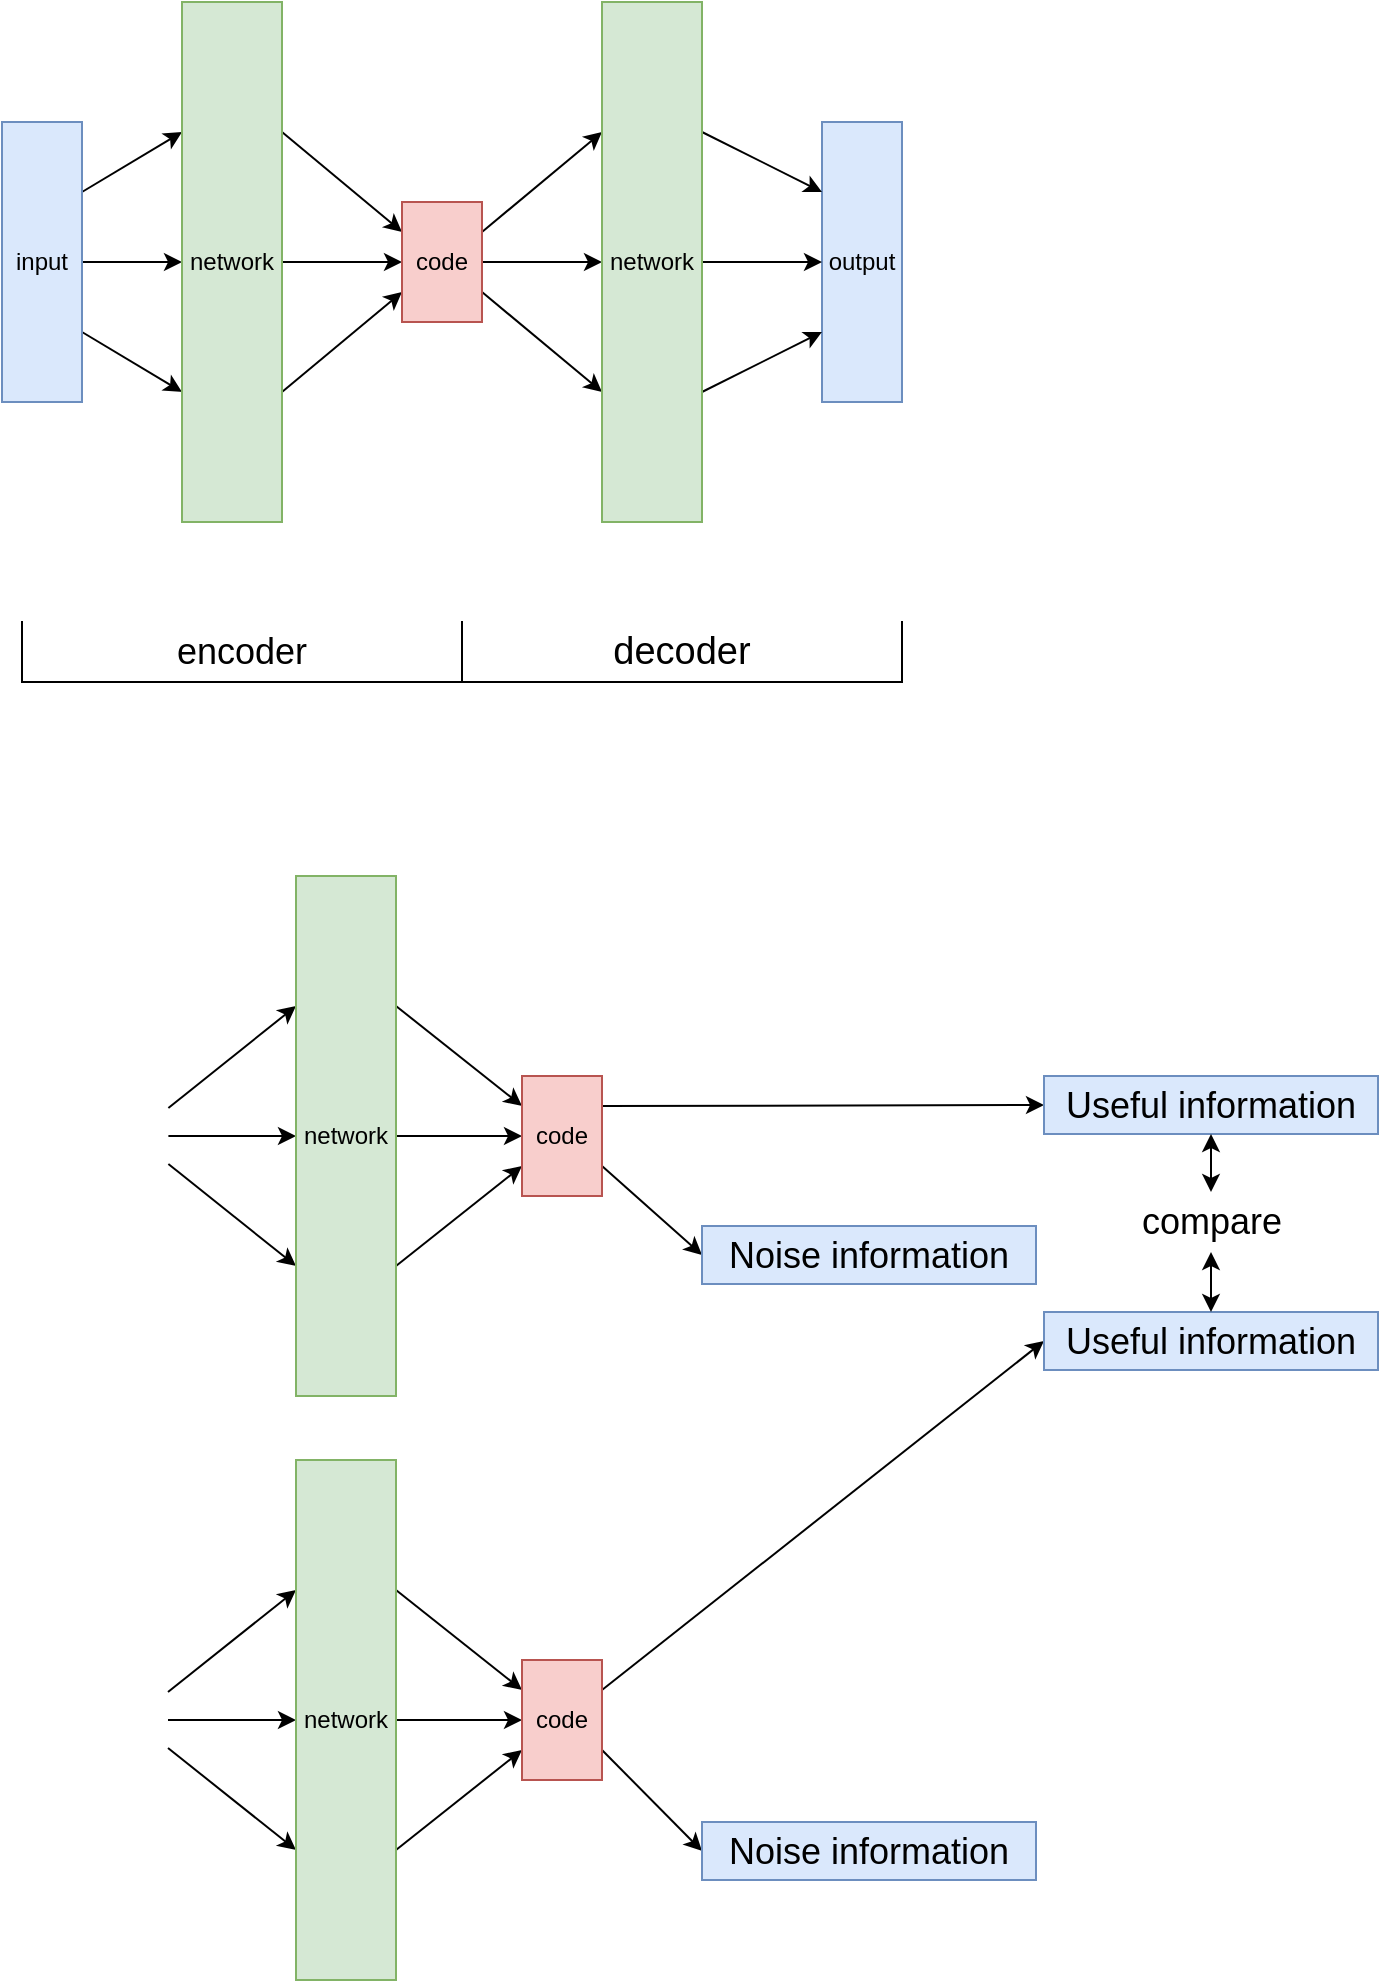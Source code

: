 <mxfile version="15.9.1" type="github">
  <diagram id="K-R2KHG1CnMtOgd6N2Lk" name="第 1 页">
    <mxGraphModel dx="1209" dy="739" grid="0" gridSize="10" guides="1" tooltips="1" connect="1" arrows="1" fold="1" page="1" pageScale="1" pageWidth="827" pageHeight="1169" math="0" shadow="0">
      <root>
        <mxCell id="0" />
        <mxCell id="1" parent="0" />
        <mxCell id="ggLFsZC5eDNZiSna0vLd-7" style="edgeStyle=none;rounded=0;orthogonalLoop=1;jettySize=auto;html=1;exitX=1;exitY=0.25;exitDx=0;exitDy=0;entryX=0;entryY=0.25;entryDx=0;entryDy=0;" edge="1" parent="1" source="ggLFsZC5eDNZiSna0vLd-1" target="ggLFsZC5eDNZiSna0vLd-2">
          <mxGeometry relative="1" as="geometry" />
        </mxCell>
        <mxCell id="ggLFsZC5eDNZiSna0vLd-8" style="edgeStyle=none;rounded=0;orthogonalLoop=1;jettySize=auto;html=1;exitX=1;exitY=0.75;exitDx=0;exitDy=0;entryX=0;entryY=0.75;entryDx=0;entryDy=0;" edge="1" parent="1" source="ggLFsZC5eDNZiSna0vLd-1" target="ggLFsZC5eDNZiSna0vLd-2">
          <mxGeometry relative="1" as="geometry" />
        </mxCell>
        <mxCell id="ggLFsZC5eDNZiSna0vLd-9" style="edgeStyle=none;rounded=0;orthogonalLoop=1;jettySize=auto;html=1;exitX=1;exitY=0.5;exitDx=0;exitDy=0;entryX=0;entryY=0.5;entryDx=0;entryDy=0;" edge="1" parent="1" source="ggLFsZC5eDNZiSna0vLd-1" target="ggLFsZC5eDNZiSna0vLd-2">
          <mxGeometry relative="1" as="geometry" />
        </mxCell>
        <mxCell id="ggLFsZC5eDNZiSna0vLd-1" value="input" style="rounded=0;whiteSpace=wrap;html=1;fillColor=#dae8fc;strokeColor=#6c8ebf;" vertex="1" parent="1">
          <mxGeometry x="30" y="190" width="40" height="140" as="geometry" />
        </mxCell>
        <mxCell id="ggLFsZC5eDNZiSna0vLd-13" style="edgeStyle=none;rounded=0;orthogonalLoop=1;jettySize=auto;html=1;exitX=1;exitY=0.25;exitDx=0;exitDy=0;entryX=0;entryY=0.25;entryDx=0;entryDy=0;" edge="1" parent="1" source="ggLFsZC5eDNZiSna0vLd-2" target="ggLFsZC5eDNZiSna0vLd-3">
          <mxGeometry relative="1" as="geometry" />
        </mxCell>
        <mxCell id="ggLFsZC5eDNZiSna0vLd-14" style="edgeStyle=none;rounded=0;orthogonalLoop=1;jettySize=auto;html=1;exitX=1;exitY=0.5;exitDx=0;exitDy=0;entryX=0;entryY=0.5;entryDx=0;entryDy=0;" edge="1" parent="1" source="ggLFsZC5eDNZiSna0vLd-2" target="ggLFsZC5eDNZiSna0vLd-3">
          <mxGeometry relative="1" as="geometry" />
        </mxCell>
        <mxCell id="ggLFsZC5eDNZiSna0vLd-15" style="edgeStyle=none;rounded=0;orthogonalLoop=1;jettySize=auto;html=1;exitX=1;exitY=0.75;exitDx=0;exitDy=0;entryX=0;entryY=0.75;entryDx=0;entryDy=0;" edge="1" parent="1" source="ggLFsZC5eDNZiSna0vLd-2" target="ggLFsZC5eDNZiSna0vLd-3">
          <mxGeometry relative="1" as="geometry" />
        </mxCell>
        <mxCell id="ggLFsZC5eDNZiSna0vLd-2" value="network" style="rounded=0;whiteSpace=wrap;html=1;fillColor=#d5e8d4;strokeColor=#82b366;" vertex="1" parent="1">
          <mxGeometry x="120" y="130" width="50" height="260" as="geometry" />
        </mxCell>
        <mxCell id="ggLFsZC5eDNZiSna0vLd-16" style="edgeStyle=none;rounded=0;orthogonalLoop=1;jettySize=auto;html=1;exitX=1;exitY=0.25;exitDx=0;exitDy=0;entryX=0;entryY=0.25;entryDx=0;entryDy=0;" edge="1" parent="1" source="ggLFsZC5eDNZiSna0vLd-3" target="ggLFsZC5eDNZiSna0vLd-5">
          <mxGeometry relative="1" as="geometry" />
        </mxCell>
        <mxCell id="ggLFsZC5eDNZiSna0vLd-17" style="edgeStyle=none;rounded=0;orthogonalLoop=1;jettySize=auto;html=1;exitX=1;exitY=0.75;exitDx=0;exitDy=0;entryX=0;entryY=0.75;entryDx=0;entryDy=0;" edge="1" parent="1" source="ggLFsZC5eDNZiSna0vLd-3" target="ggLFsZC5eDNZiSna0vLd-5">
          <mxGeometry relative="1" as="geometry" />
        </mxCell>
        <mxCell id="ggLFsZC5eDNZiSna0vLd-18" style="edgeStyle=none;rounded=0;orthogonalLoop=1;jettySize=auto;html=1;exitX=1;exitY=0.5;exitDx=0;exitDy=0;entryX=0;entryY=0.5;entryDx=0;entryDy=0;" edge="1" parent="1" source="ggLFsZC5eDNZiSna0vLd-3" target="ggLFsZC5eDNZiSna0vLd-5">
          <mxGeometry relative="1" as="geometry" />
        </mxCell>
        <mxCell id="ggLFsZC5eDNZiSna0vLd-3" value="code" style="rounded=0;whiteSpace=wrap;html=1;fillColor=#f8cecc;strokeColor=#b85450;" vertex="1" parent="1">
          <mxGeometry x="230" y="230" width="40" height="60" as="geometry" />
        </mxCell>
        <mxCell id="ggLFsZC5eDNZiSna0vLd-4" value="output" style="rounded=0;whiteSpace=wrap;html=1;fillColor=#dae8fc;strokeColor=#6c8ebf;" vertex="1" parent="1">
          <mxGeometry x="440" y="190" width="40" height="140" as="geometry" />
        </mxCell>
        <mxCell id="ggLFsZC5eDNZiSna0vLd-19" style="edgeStyle=none;rounded=0;orthogonalLoop=1;jettySize=auto;html=1;exitX=1;exitY=0.25;exitDx=0;exitDy=0;entryX=0;entryY=0.25;entryDx=0;entryDy=0;" edge="1" parent="1" source="ggLFsZC5eDNZiSna0vLd-5" target="ggLFsZC5eDNZiSna0vLd-4">
          <mxGeometry relative="1" as="geometry" />
        </mxCell>
        <mxCell id="ggLFsZC5eDNZiSna0vLd-20" style="edgeStyle=none;rounded=0;orthogonalLoop=1;jettySize=auto;html=1;exitX=1;exitY=0.5;exitDx=0;exitDy=0;entryX=0;entryY=0.5;entryDx=0;entryDy=0;" edge="1" parent="1" source="ggLFsZC5eDNZiSna0vLd-5" target="ggLFsZC5eDNZiSna0vLd-4">
          <mxGeometry relative="1" as="geometry" />
        </mxCell>
        <mxCell id="ggLFsZC5eDNZiSna0vLd-21" style="edgeStyle=none;rounded=0;orthogonalLoop=1;jettySize=auto;html=1;exitX=1;exitY=0.75;exitDx=0;exitDy=0;entryX=0;entryY=0.75;entryDx=0;entryDy=0;" edge="1" parent="1" source="ggLFsZC5eDNZiSna0vLd-5" target="ggLFsZC5eDNZiSna0vLd-4">
          <mxGeometry relative="1" as="geometry" />
        </mxCell>
        <mxCell id="ggLFsZC5eDNZiSna0vLd-5" value="network" style="rounded=0;whiteSpace=wrap;html=1;fillColor=#d5e8d4;strokeColor=#82b366;" vertex="1" parent="1">
          <mxGeometry x="330" y="130" width="50" height="260" as="geometry" />
        </mxCell>
        <mxCell id="ggLFsZC5eDNZiSna0vLd-22" value="&lt;font style=&quot;font-size: 19px&quot;&gt;decoder&lt;/font&gt;" style="shape=partialRectangle;whiteSpace=wrap;html=1;bottom=1;right=1;left=1;top=0;fillColor=none;routingCenterX=-0.5;" vertex="1" parent="1">
          <mxGeometry x="260" y="440" width="220" height="30" as="geometry" />
        </mxCell>
        <mxCell id="ggLFsZC5eDNZiSna0vLd-23" value="&lt;font style=&quot;font-size: 18px&quot;&gt;encoder&lt;/font&gt;" style="shape=partialRectangle;whiteSpace=wrap;html=1;bottom=1;right=1;left=1;top=0;fillColor=none;routingCenterX=-0.5;" vertex="1" parent="1">
          <mxGeometry x="40" y="440" width="220" height="30" as="geometry" />
        </mxCell>
        <mxCell id="ggLFsZC5eDNZiSna0vLd-27" style="edgeStyle=none;rounded=0;orthogonalLoop=1;jettySize=auto;html=1;exitX=1;exitY=0.25;exitDx=0;exitDy=0;entryX=0;entryY=0.25;entryDx=0;entryDy=0;fontSize=18;" edge="1" parent="1" target="ggLFsZC5eDNZiSna0vLd-26">
          <mxGeometry relative="1" as="geometry">
            <mxPoint x="113.2" y="683" as="sourcePoint" />
          </mxGeometry>
        </mxCell>
        <mxCell id="ggLFsZC5eDNZiSna0vLd-28" style="edgeStyle=none;rounded=0;orthogonalLoop=1;jettySize=auto;html=1;exitX=1;exitY=0.5;exitDx=0;exitDy=0;entryX=0;entryY=0.5;entryDx=0;entryDy=0;fontSize=18;" edge="1" parent="1" target="ggLFsZC5eDNZiSna0vLd-26">
          <mxGeometry relative="1" as="geometry">
            <mxPoint x="113.2" y="697" as="sourcePoint" />
          </mxGeometry>
        </mxCell>
        <mxCell id="ggLFsZC5eDNZiSna0vLd-29" style="edgeStyle=none;rounded=0;orthogonalLoop=1;jettySize=auto;html=1;exitX=1;exitY=0.75;exitDx=0;exitDy=0;entryX=0;entryY=0.75;entryDx=0;entryDy=0;fontSize=18;" edge="1" parent="1" target="ggLFsZC5eDNZiSna0vLd-26">
          <mxGeometry relative="1" as="geometry">
            <mxPoint x="113.2" y="711" as="sourcePoint" />
          </mxGeometry>
        </mxCell>
        <mxCell id="ggLFsZC5eDNZiSna0vLd-31" style="edgeStyle=none;rounded=0;orthogonalLoop=1;jettySize=auto;html=1;exitX=1;exitY=0.25;exitDx=0;exitDy=0;entryX=0;entryY=0.25;entryDx=0;entryDy=0;fontSize=18;" edge="1" parent="1" source="ggLFsZC5eDNZiSna0vLd-26" target="ggLFsZC5eDNZiSna0vLd-30">
          <mxGeometry relative="1" as="geometry" />
        </mxCell>
        <mxCell id="ggLFsZC5eDNZiSna0vLd-32" style="edgeStyle=none;rounded=0;orthogonalLoop=1;jettySize=auto;html=1;exitX=1;exitY=0.5;exitDx=0;exitDy=0;entryX=0;entryY=0.5;entryDx=0;entryDy=0;fontSize=18;" edge="1" parent="1" source="ggLFsZC5eDNZiSna0vLd-26" target="ggLFsZC5eDNZiSna0vLd-30">
          <mxGeometry relative="1" as="geometry" />
        </mxCell>
        <mxCell id="ggLFsZC5eDNZiSna0vLd-33" style="edgeStyle=none;rounded=0;orthogonalLoop=1;jettySize=auto;html=1;exitX=1;exitY=0.75;exitDx=0;exitDy=0;entryX=0;entryY=0.75;entryDx=0;entryDy=0;fontSize=18;" edge="1" parent="1" source="ggLFsZC5eDNZiSna0vLd-26" target="ggLFsZC5eDNZiSna0vLd-30">
          <mxGeometry relative="1" as="geometry" />
        </mxCell>
        <mxCell id="ggLFsZC5eDNZiSna0vLd-26" value="network" style="rounded=0;whiteSpace=wrap;html=1;fillColor=#d5e8d4;strokeColor=#82b366;" vertex="1" parent="1">
          <mxGeometry x="177" y="567" width="50" height="260" as="geometry" />
        </mxCell>
        <mxCell id="ggLFsZC5eDNZiSna0vLd-37" style="edgeStyle=none;rounded=0;orthogonalLoop=1;jettySize=auto;html=1;exitX=1;exitY=0.25;exitDx=0;exitDy=0;entryX=0;entryY=0.5;entryDx=0;entryDy=0;fontSize=18;" edge="1" parent="1" source="ggLFsZC5eDNZiSna0vLd-30" target="ggLFsZC5eDNZiSna0vLd-34">
          <mxGeometry relative="1" as="geometry" />
        </mxCell>
        <mxCell id="ggLFsZC5eDNZiSna0vLd-39" style="edgeStyle=none;rounded=0;orthogonalLoop=1;jettySize=auto;html=1;exitX=1;exitY=0.75;exitDx=0;exitDy=0;entryX=0;entryY=0.5;entryDx=0;entryDy=0;fontSize=18;" edge="1" parent="1" source="ggLFsZC5eDNZiSna0vLd-30" target="ggLFsZC5eDNZiSna0vLd-36">
          <mxGeometry relative="1" as="geometry" />
        </mxCell>
        <mxCell id="ggLFsZC5eDNZiSna0vLd-30" value="code" style="rounded=0;whiteSpace=wrap;html=1;fillColor=#f8cecc;strokeColor=#b85450;" vertex="1" parent="1">
          <mxGeometry x="290" y="667" width="40" height="60" as="geometry" />
        </mxCell>
        <mxCell id="ggLFsZC5eDNZiSna0vLd-34" value="Useful information" style="rounded=0;whiteSpace=wrap;html=1;fontSize=18;fillColor=#dae8fc;strokeColor=#6c8ebf;" vertex="1" parent="1">
          <mxGeometry x="551" y="667" width="167" height="29" as="geometry" />
        </mxCell>
        <mxCell id="ggLFsZC5eDNZiSna0vLd-36" value="Noise information" style="rounded=0;whiteSpace=wrap;html=1;fontSize=18;fillColor=#dae8fc;strokeColor=#6c8ebf;" vertex="1" parent="1">
          <mxGeometry x="380" y="742" width="167" height="29" as="geometry" />
        </mxCell>
        <mxCell id="ggLFsZC5eDNZiSna0vLd-40" style="edgeStyle=none;rounded=0;orthogonalLoop=1;jettySize=auto;html=1;exitX=1;exitY=0.25;exitDx=0;exitDy=0;entryX=0;entryY=0.25;entryDx=0;entryDy=0;fontSize=18;" edge="1" parent="1" target="ggLFsZC5eDNZiSna0vLd-47">
          <mxGeometry relative="1" as="geometry">
            <mxPoint x="113" y="975" as="sourcePoint" />
          </mxGeometry>
        </mxCell>
        <mxCell id="ggLFsZC5eDNZiSna0vLd-41" style="edgeStyle=none;rounded=0;orthogonalLoop=1;jettySize=auto;html=1;exitX=1;exitY=0.5;exitDx=0;exitDy=0;entryX=0;entryY=0.5;entryDx=0;entryDy=0;fontSize=18;" edge="1" parent="1" target="ggLFsZC5eDNZiSna0vLd-47">
          <mxGeometry relative="1" as="geometry">
            <mxPoint x="113" y="989" as="sourcePoint" />
          </mxGeometry>
        </mxCell>
        <mxCell id="ggLFsZC5eDNZiSna0vLd-42" style="edgeStyle=none;rounded=0;orthogonalLoop=1;jettySize=auto;html=1;exitX=1;exitY=0.75;exitDx=0;exitDy=0;entryX=0;entryY=0.75;entryDx=0;entryDy=0;fontSize=18;" edge="1" parent="1" target="ggLFsZC5eDNZiSna0vLd-47">
          <mxGeometry relative="1" as="geometry">
            <mxPoint x="113" y="1003" as="sourcePoint" />
          </mxGeometry>
        </mxCell>
        <mxCell id="ggLFsZC5eDNZiSna0vLd-44" style="edgeStyle=none;rounded=0;orthogonalLoop=1;jettySize=auto;html=1;exitX=1;exitY=0.25;exitDx=0;exitDy=0;entryX=0;entryY=0.25;entryDx=0;entryDy=0;fontSize=18;" edge="1" parent="1" source="ggLFsZC5eDNZiSna0vLd-47" target="ggLFsZC5eDNZiSna0vLd-50">
          <mxGeometry relative="1" as="geometry" />
        </mxCell>
        <mxCell id="ggLFsZC5eDNZiSna0vLd-45" style="edgeStyle=none;rounded=0;orthogonalLoop=1;jettySize=auto;html=1;exitX=1;exitY=0.5;exitDx=0;exitDy=0;entryX=0;entryY=0.5;entryDx=0;entryDy=0;fontSize=18;" edge="1" parent="1" source="ggLFsZC5eDNZiSna0vLd-47" target="ggLFsZC5eDNZiSna0vLd-50">
          <mxGeometry relative="1" as="geometry" />
        </mxCell>
        <mxCell id="ggLFsZC5eDNZiSna0vLd-46" style="edgeStyle=none;rounded=0;orthogonalLoop=1;jettySize=auto;html=1;exitX=1;exitY=0.75;exitDx=0;exitDy=0;entryX=0;entryY=0.75;entryDx=0;entryDy=0;fontSize=18;" edge="1" parent="1" source="ggLFsZC5eDNZiSna0vLd-47" target="ggLFsZC5eDNZiSna0vLd-50">
          <mxGeometry relative="1" as="geometry" />
        </mxCell>
        <mxCell id="ggLFsZC5eDNZiSna0vLd-47" value="network" style="rounded=0;whiteSpace=wrap;html=1;fillColor=#d5e8d4;strokeColor=#82b366;" vertex="1" parent="1">
          <mxGeometry x="177" y="859" width="50" height="260" as="geometry" />
        </mxCell>
        <mxCell id="ggLFsZC5eDNZiSna0vLd-48" style="edgeStyle=none;rounded=0;orthogonalLoop=1;jettySize=auto;html=1;exitX=1;exitY=0.25;exitDx=0;exitDy=0;entryX=0;entryY=0.5;entryDx=0;entryDy=0;fontSize=18;" edge="1" parent="1" source="ggLFsZC5eDNZiSna0vLd-50" target="ggLFsZC5eDNZiSna0vLd-51">
          <mxGeometry relative="1" as="geometry" />
        </mxCell>
        <mxCell id="ggLFsZC5eDNZiSna0vLd-49" style="edgeStyle=none;rounded=0;orthogonalLoop=1;jettySize=auto;html=1;exitX=1;exitY=0.75;exitDx=0;exitDy=0;entryX=0;entryY=0.5;entryDx=0;entryDy=0;fontSize=18;" edge="1" parent="1" source="ggLFsZC5eDNZiSna0vLd-50" target="ggLFsZC5eDNZiSna0vLd-52">
          <mxGeometry relative="1" as="geometry" />
        </mxCell>
        <mxCell id="ggLFsZC5eDNZiSna0vLd-50" value="code" style="rounded=0;whiteSpace=wrap;html=1;fillColor=#f8cecc;strokeColor=#b85450;" vertex="1" parent="1">
          <mxGeometry x="290" y="959" width="40" height="60" as="geometry" />
        </mxCell>
        <mxCell id="ggLFsZC5eDNZiSna0vLd-51" value="Useful information" style="rounded=0;whiteSpace=wrap;html=1;fontSize=18;fillColor=#dae8fc;strokeColor=#6c8ebf;" vertex="1" parent="1">
          <mxGeometry x="551" y="785" width="167" height="29" as="geometry" />
        </mxCell>
        <mxCell id="ggLFsZC5eDNZiSna0vLd-52" value="Noise information" style="rounded=0;whiteSpace=wrap;html=1;fontSize=18;fillColor=#dae8fc;strokeColor=#6c8ebf;" vertex="1" parent="1">
          <mxGeometry x="380" y="1040" width="167" height="29" as="geometry" />
        </mxCell>
        <mxCell id="ggLFsZC5eDNZiSna0vLd-54" style="edgeStyle=none;rounded=0;orthogonalLoop=1;jettySize=auto;html=1;exitX=0.5;exitY=0;exitDx=0;exitDy=0;entryX=0.5;entryY=1;entryDx=0;entryDy=0;fontSize=18;startArrow=classic;startFill=1;" edge="1" parent="1" source="ggLFsZC5eDNZiSna0vLd-53" target="ggLFsZC5eDNZiSna0vLd-34">
          <mxGeometry relative="1" as="geometry" />
        </mxCell>
        <mxCell id="ggLFsZC5eDNZiSna0vLd-55" style="edgeStyle=none;rounded=0;orthogonalLoop=1;jettySize=auto;html=1;exitX=0.5;exitY=1;exitDx=0;exitDy=0;entryX=0.5;entryY=0;entryDx=0;entryDy=0;fontSize=18;startArrow=classic;startFill=1;" edge="1" parent="1" source="ggLFsZC5eDNZiSna0vLd-53" target="ggLFsZC5eDNZiSna0vLd-51">
          <mxGeometry relative="1" as="geometry" />
        </mxCell>
        <mxCell id="ggLFsZC5eDNZiSna0vLd-53" value="compare" style="text;html=1;strokeColor=none;fillColor=none;align=center;verticalAlign=middle;whiteSpace=wrap;rounded=0;fontSize=18;" vertex="1" parent="1">
          <mxGeometry x="604.5" y="725" width="60" height="30" as="geometry" />
        </mxCell>
      </root>
    </mxGraphModel>
  </diagram>
</mxfile>
